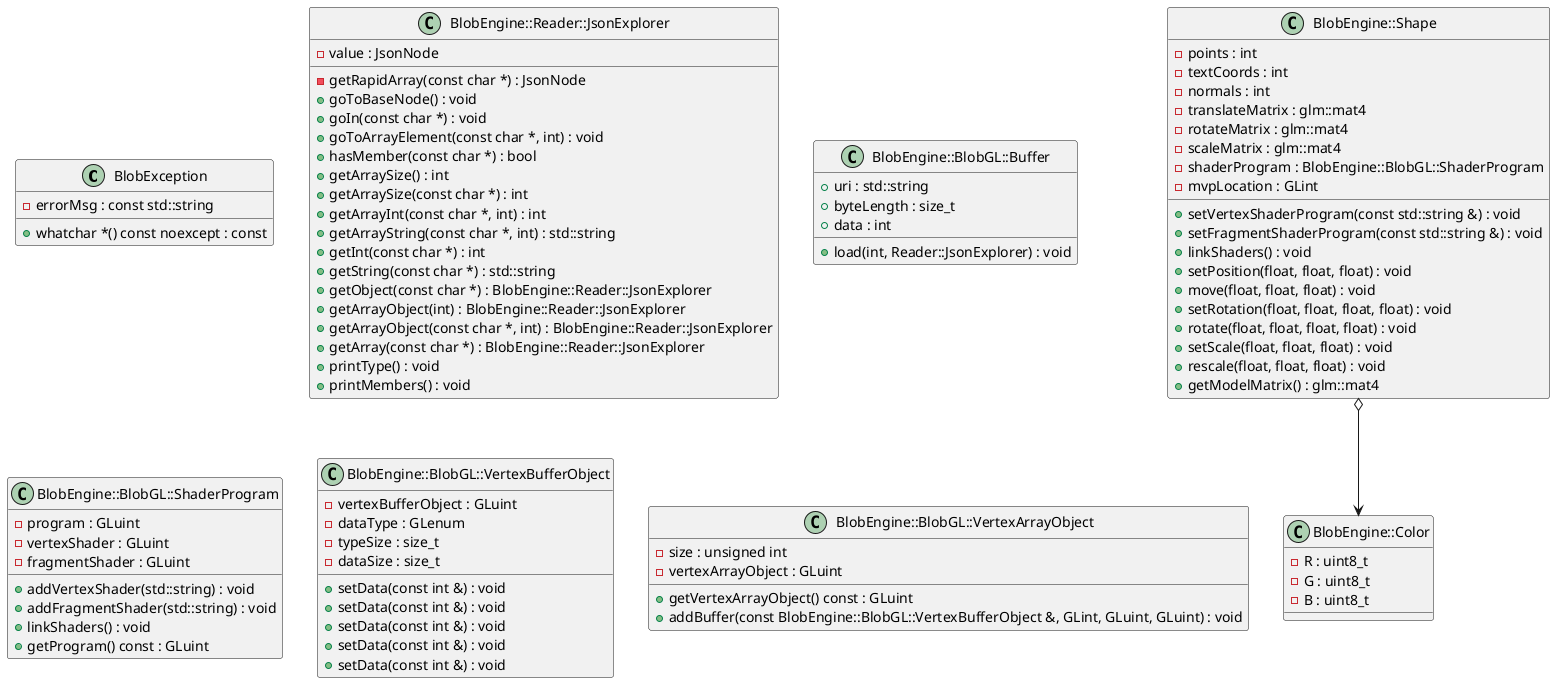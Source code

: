 @startuml
class BlobException {
	-errorMsg : const std::string
	+whatchar *() const noexcept : const
}

class BlobEngine::Reader::JsonExplorer {
	-value : JsonNode
	-getRapidArray(const char *) : JsonNode
	+goToBaseNode() : void
	+goIn(const char *) : void
	+goToArrayElement(const char *, int) : void
	+hasMember(const char *) : bool
	+getArraySize() : int
	+getArraySize(const char *) : int
	+getArrayInt(const char *, int) : int
	+getArrayString(const char *, int) : std::string
	+getInt(const char *) : int
	+getString(const char *) : std::string
	+getObject(const char *) : BlobEngine::Reader::JsonExplorer
	+getArrayObject(int) : BlobEngine::Reader::JsonExplorer
	+getArrayObject(const char *, int) : BlobEngine::Reader::JsonExplorer
	+getArray(const char *) : BlobEngine::Reader::JsonExplorer
	+printType() : void
	+printMembers() : void
}

class BlobEngine::BlobGL::Buffer {
	+uri : std::string
	+byteLength : size_t
	+data : int
	+load(int, Reader::JsonExplorer) : void
}

class BlobEngine::BlobGL::ShaderProgram {
	-program : GLuint
	-vertexShader : GLuint
	-fragmentShader : GLuint
	+addVertexShader(std::string) : void
	+addFragmentShader(std::string) : void
	+linkShaders() : void
	+getProgram() const : GLuint
}

class BlobEngine::BlobGL::VertexBufferObject {
	-vertexBufferObject : GLuint
	-dataType : GLenum
	-typeSize : size_t
	-dataSize : size_t
	+setData(const int &) : void
	+setData(const int &) : void
	+setData(const int &) : void
	+setData(const int &) : void
	+setData(const int &) : void
}

class BlobEngine::BlobGL::VertexArrayObject {
	-size : unsigned int
	-vertexArrayObject : GLuint
	+getVertexArrayObject() const : GLuint
	+addBuffer(const BlobEngine::BlobGL::VertexBufferObject &, GLint, GLuint, GLuint) : void
}

class BlobEngine::Shape {
	-points : int
	-textCoords : int
	-normals : int
	-translateMatrix : glm::mat4
	-rotateMatrix : glm::mat4
	-scaleMatrix : glm::mat4
	-shaderProgram : BlobEngine::BlobGL::ShaderProgram
	-mvpLocation : GLint
	+setVertexShaderProgram(const std::string &) : void
	+setFragmentShaderProgram(const std::string &) : void
	+linkShaders() : void
	+setPosition(float, float, float) : void
	+move(float, float, float) : void
	+setRotation(float, float, float, float) : void
	+rotate(float, float, float, float) : void
	+setScale(float, float, float) : void
	+rescale(float, float, float) : void
	+getModelMatrix() : glm::mat4
}

class BlobEngine::Color {
	-R : uint8_t
	-G : uint8_t
	-B : uint8_t
}

BlobEngine::Shape o--> BlobEngine::Color

@enduml
